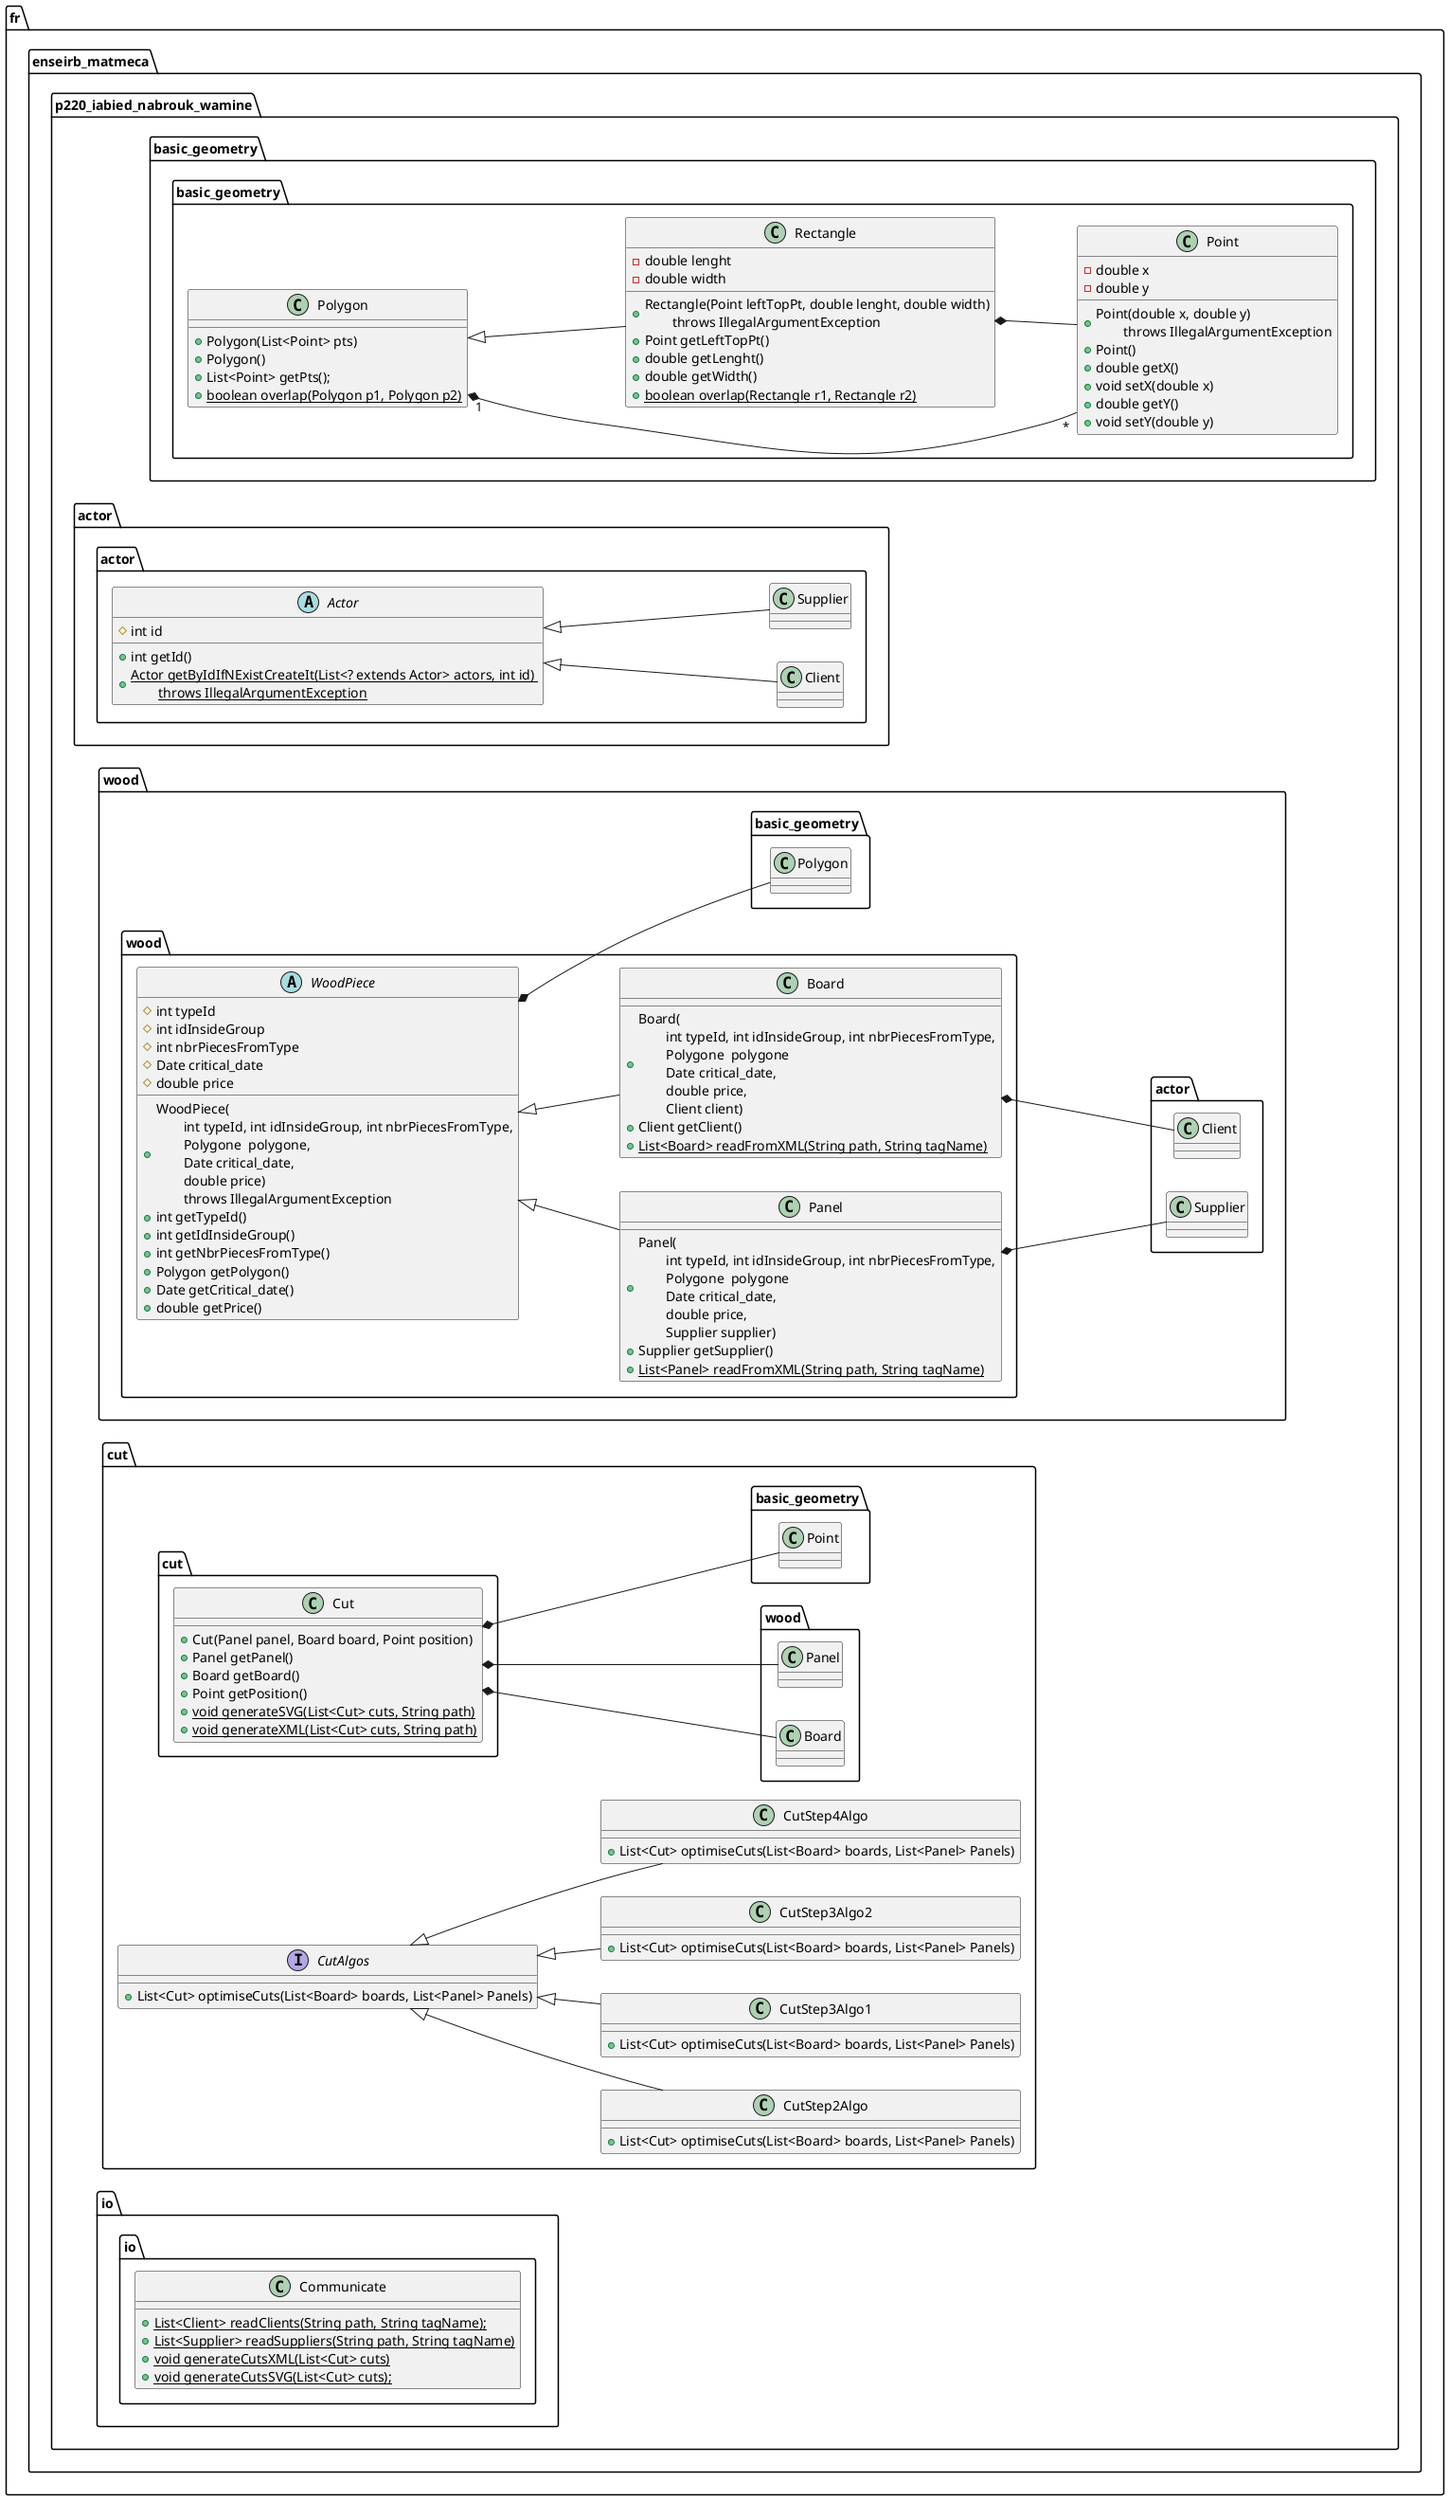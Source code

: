 @startuml uml

left to right direction

package "fr.enseirb_matmeca.p220_iabied_nabrouk_wamine"{

    package "basic_geometry"{

        class basic_geometry.Point {

            - double x
            - double y

            + Point(double x, double y)\n\tthrows IllegalArgumentException
            + Point()
            + double getX()
            + void setX(double x)
            + double getY()
            + void setY(double y)

        }

        class basic_geometry.Polygon {

            + Polygon(List<Point> pts)
            + Polygon()
            + List<Point> getPts();
            + {static} boolean overlap(Polygon p1, Polygon p2)

        }
        basic_geometry.Polygon "1" *-- "*" basic_geometry.Point

        class basic_geometry.Rectangle {

            - double lenght
            - double width
            
            + Rectangle(Point leftTopPt, double lenght, double width)\n\tthrows IllegalArgumentException
            + Point getLeftTopPt()
            + double getLenght()
            + double getWidth()
            + {static} boolean overlap(Rectangle r1, Rectangle r2)
        }
        basic_geometry.Rectangle *-- basic_geometry.Point

        basic_geometry.Polygon <|-- basic_geometry.Rectangle

    }

    package "actor"{

        abstract class actor.Actor{
            # int id

            + int getId()
            + {static} Actor getByIdIfNExistCreateIt(List<? extends Actor> actors, int id) \n\tthrows IllegalArgumentException
        }

        class actor.Client{

        }

        class actor.Supplier{
            
        }

        actor.Actor <|-- actor.Client
        actor.Actor <|-- actor.Supplier

    }

    package "wood"{

        abstract class wood.WoodPiece {

            # int typeId
            # int idInsideGroup
            # int nbrPiecesFromType
            # Date critical_date
            # double price

            + WoodPiece(\n\tint typeId, int idInsideGroup, int nbrPiecesFromType,\n\tPolygone  polygone,\n\tDate critical_date,\n\tdouble price)\n\tthrows IllegalArgumentException
            + int getTypeId()
            + int getIdInsideGroup()
            + int getNbrPiecesFromType()
            + Polygon getPolygon()
            + Date getCritical_date()
            + double getPrice()

        }
        wood.WoodPiece *-- basic_geometry.Polygon

        class wood.Panel {
            + Panel(\n\tint typeId, int idInsideGroup, int nbrPiecesFromType,\n\tPolygone  polygone\n\tDate critical_date,\n\tdouble price,\n\tSupplier supplier)
            + Supplier getSupplier()
            + {static} List<Panel> readFromXML(String path, String tagName)
        }
        wood.Panel *-- actor.Supplier

        class wood.Board {
            + Board(\n\tint typeId, int idInsideGroup, int nbrPiecesFromType,\n\tPolygone  polygone\n\tDate critical_date,\n\tdouble price,\n\tClient client)
            + Client getClient()
            + {static} List<Board> readFromXML(String path, String tagName)
            
        }
        wood.Board *-- actor.Client

        wood.WoodPiece <|-- wood.Panel
        wood.WoodPiece <|-- wood.Board

    }

    package "cut" {
        
        class cut.Cut {

            + Cut(Panel panel, Board board, Point position)
            + Panel getPanel()
            + Board getBoard()
            + Point getPosition()
            + {static} void generateSVG(List<Cut> cuts, String path)
            + {static} void generateXML(List<Cut> cuts, String path)

        }
        cut.Cut *-- wood.Panel
        cut.Cut *-- wood.Board
        cut.Cut *-- basic_geometry.Point

        interface CutAlgos{
            + List<Cut> optimiseCuts(List<Board> boards, List<Panel> Panels)
        }

        class CutStep2Algo {
            + List<Cut> optimiseCuts(List<Board> boards, List<Panel> Panels)
        }

        class CutStep3Algo1 {
            + List<Cut> optimiseCuts(List<Board> boards, List<Panel> Panels)
        }

        class CutStep3Algo2 {
            + List<Cut> optimiseCuts(List<Board> boards, List<Panel> Panels)
        }

        class CutStep4Algo {
            + List<Cut> optimiseCuts(List<Board> boards, List<Panel> Panels)
        }

        CutAlgos <|-- CutStep2Algo
        CutAlgos <|-- CutStep3Algo1
        CutAlgos <|-- CutStep3Algo2
        CutAlgos <|-- CutStep4Algo

    }

    package "io"{
        class io.Communicate {
            + {static} List<Client> readClients(String path, String tagName);
            + {static}  List<Supplier> readSuppliers(String path, String tagName)
            + {static} void generateCutsXML(List<Cut> cuts)
            + {static} void generateCutsSVG(List<Cut> cuts);
        }
    }

}


@enduml